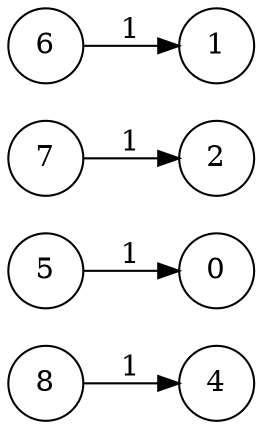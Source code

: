 digraph dot_graph {
  rankdir=LR;
  size="18,15"
  node [shape=circle];
  8 -> 4 [label = "1"]; 
  5 -> 0 [label = "1"]; 
  7 -> 2 [label = "1"]; 
  6 -> 1 [label = "1"]; 
}
